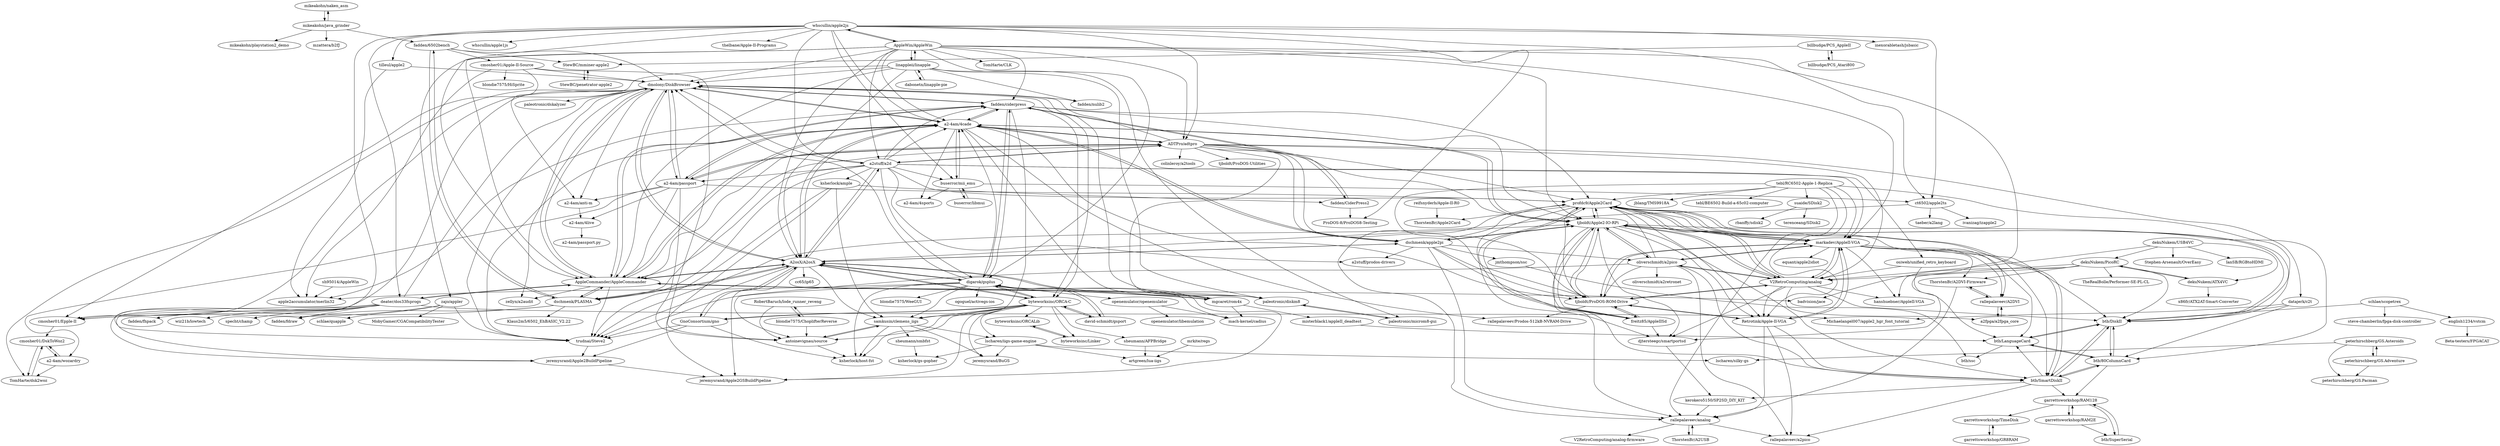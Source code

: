 digraph G {
"mikeakohn/naken_asm" -> "mikeakohn/java_grinder"
"AppleWin/AppleWin" -> "linappleii/linapple"
"AppleWin/AppleWin" -> "whscullin/apple2js"
"AppleWin/AppleWin" -> "ADTPro/adtpro"
"AppleWin/AppleWin" -> "fadden/ciderpress"
"AppleWin/AppleWin" -> "a2-4am/4cade"
"AppleWin/AppleWin" -> "dmolony/DiskBrowser"
"AppleWin/AppleWin" -> "ct6502/apple2ts"
"AppleWin/AppleWin" -> "A2osX/A2osX"
"AppleWin/AppleWin" -> "digarok/gsplus"
"AppleWin/AppleWin" -> "a2stuff/a2d"
"AppleWin/AppleWin" -> "AppleCommander/AppleCommander"
"AppleWin/AppleWin" -> "tjboldt/Apple2-IO-RPi"
"AppleWin/AppleWin" -> "zajo/appler"
"AppleWin/AppleWin" -> "TomHarte/CLK" ["e"=1]
"AppleWin/AppleWin" -> "markadev/AppleII-VGA"
"whscullin/apple2js" -> "AppleWin/AppleWin"
"whscullin/apple2js" -> "ct6502/apple2ts"
"whscullin/apple2js" -> "buserror/mii_emu"
"whscullin/apple2js" -> "trudnai/Steve2"
"whscullin/apple2js" -> "tilleul/apple2"
"whscullin/apple2js" -> "inexorabletash/jsbasic"
"whscullin/apple2js" -> "ProDOS-8/ProDOS8-Testing"
"whscullin/apple2js" -> "whscullin/apple1js"
"whscullin/apple2js" -> "a2-4am/4cade"
"whscullin/apple2js" -> "a2stuff/a2d"
"whscullin/apple2js" -> "ADTPro/adtpro"
"whscullin/apple2js" -> "badvision/jace"
"whscullin/apple2js" -> "deater/dos33fsprogs"
"whscullin/apple2js" -> "AppleCommander/AppleCommander"
"whscullin/apple2js" -> "thelbane/Apple-II-Programs"
"AppleCommander/AppleCommander" -> "dmolony/DiskBrowser"
"AppleCommander/AppleCommander" -> "paleotronic/diskm8"
"AppleCommander/AppleCommander" -> "A2osX/A2osX"
"AppleCommander/AppleCommander" -> "a2-4am/4cade"
"AppleCommander/AppleCommander" -> "fadden/ciderpress"
"AppleCommander/AppleCommander" -> "dschmenk/PLASMA"
"AppleCommander/AppleCommander" -> "mgcaret/rom4x"
"AppleCommander/AppleCommander" -> "badvision/jace"
"AppleCommander/AppleCommander" -> "deater/dos33fsprogs"
"AppleCommander/AppleCommander" -> "zellyn/a2audit"
"AppleCommander/AppleCommander" -> "trudnai/Steve2"
"a2stuff/a2d" -> "A2osX/A2osX"
"a2stuff/a2d" -> "a2-4am/4cade"
"a2stuff/a2d" -> "dmolony/DiskBrowser"
"a2stuff/a2d" -> "AppleCommander/AppleCommander"
"a2stuff/a2d" -> "ADTPro/adtpro"
"a2stuff/a2d" -> "a2stuff/prodos-drivers"
"a2stuff/a2d" -> "digarok/gsplus"
"a2stuff/a2d" -> "a2-4am/passport"
"a2stuff/a2d" -> "dschmenk/PLASMA"
"a2stuff/a2d" -> "fadden/ciderpress"
"a2stuff/a2d" -> "buserror/mii_emu"
"a2stuff/a2d" -> "osiweb/unified_retro_keyboard"
"a2stuff/a2d" -> "profdc9/Apple2Card"
"a2stuff/a2d" -> "markadev/AppleII-VGA"
"a2stuff/a2d" -> "ksherlock/ample"
"dschmenk/apple2pi" -> "tjboldt/Apple2-IO-RPi"
"dschmenk/apple2pi" -> "profdc9/Apple2Card"
"dschmenk/apple2pi" -> "oliverschmidt/a2pico"
"dschmenk/apple2pi" -> "tjboldt/ProDOS-ROM-Drive"
"dschmenk/apple2pi" -> "jmthompson/ssc"
"dschmenk/apple2pi" -> "A2osX/A2osX"
"dschmenk/apple2pi" -> "rallepalaveev/analog"
"dschmenk/apple2pi" -> "a2-4am/4cade"
"dschmenk/apple2pi" -> "btb/SmartDiskII"
"dschmenk/apple2pi" -> "a2stuff/prodos-drivers"
"a2-4am/4cade" -> "a2-4am/4sports"
"a2-4am/4cade" -> "a2-4am/passport"
"a2-4am/4cade" -> "tjboldt/ProDOS-ROM-Drive"
"a2-4am/4cade" -> "A2osX/A2osX"
"a2-4am/4cade" -> "tjboldt/Apple2-IO-RPi"
"a2-4am/4cade" -> "AppleCommander/AppleCommander"
"a2-4am/4cade" -> "paleotronic/diskm8"
"a2-4am/4cade" -> "dmolony/DiskBrowser"
"a2-4am/4cade" -> "buserror/mii_emu"
"a2-4am/4cade" -> "ADTPro/adtpro"
"a2-4am/4cade" -> "trudnai/Steve2"
"a2-4am/4cade" -> "dschmenk/apple2pi"
"a2-4am/4cade" -> "rallepalaveev/Prodos-512kB-NVRAM-Drive"
"a2-4am/4cade" -> "fadden/ciderpress"
"a2-4am/wozardry" -> "cmosher01/DskToWoz2"
"a2-4am/wozardry" -> "TomHarte/dsk2woz"
"cmosher01/DskToWoz2" -> "TomHarte/dsk2woz"
"cmosher01/DskToWoz2" -> "a2-4am/wozardry"
"a2-4am/anti-m" -> "a2-4am/4live"
"byteworksinc/ORCA-C" -> "byteworksinc/ORCALib"
"byteworksinc/ORCA-C" -> "samkusin/clemens_iigs"
"byteworksinc/ORCA-C" -> "sheumann/AFPBridge"
"byteworksinc/ORCA-C" -> "byteworksinc/Linker"
"byteworksinc/ORCA-C" -> "jeremysrand/BuGS"
"byteworksinc/ORCA-C" -> "digarok/gsplus"
"byteworksinc/ORCA-C" -> "antoinevignau/source"
"byteworksinc/ORCA-C" -> "lscharen/iigs-game-engine"
"byteworksinc/ORCA-C" -> "GnoConsortium/gno"
"byteworksinc/ORCA-C" -> "A2osX/A2osX"
"byteworksinc/ORCA-C" -> "jeremysrand/Apple2GSBuildPipeline"
"byteworksinc/ORCA-C" -> "ksherlock/host-fst"
"byteworksinc/ORCA-C" -> "david-schmidt/gsport"
"byteworksinc/Linker" -> "byteworksinc/ORCALib"
"mikeakohn/java_grinder" -> "mikeakohn/naken_asm"
"mikeakohn/java_grinder" -> "fadden/6502bench"
"mikeakohn/java_grinder" -> "mzattera/b2fJ"
"mikeakohn/java_grinder" -> "mikeakohn/playstation2_demo"
"ADTPro/adtpro" -> "a2-4am/4cade"
"ADTPro/adtpro" -> "tjboldt/ProDOS-ROM-Drive"
"ADTPro/adtpro" -> "a2-4am/passport"
"ADTPro/adtpro" -> "dmolony/DiskBrowser"
"ADTPro/adtpro" -> "dschmenk/apple2pi"
"ADTPro/adtpro" -> "profdc9/Apple2Card"
"ADTPro/adtpro" -> "mgcaret/rom4x"
"ADTPro/adtpro" -> "tjboldt/Apple2-IO-RPi"
"ADTPro/adtpro" -> "dschmenk/PLASMA"
"ADTPro/adtpro" -> "AppleCommander/AppleCommander"
"ADTPro/adtpro" -> "V2RetroComputing/analog"
"ADTPro/adtpro" -> "datajerk/c2t"
"ADTPro/adtpro" -> "colinleroy/a2tools"
"ADTPro/adtpro" -> "tjboldt/ProDOS-Utilities"
"ADTPro/adtpro" -> "a2stuff/a2d"
"paleotronic/diskm8" -> "paleotronic/microm8-gui"
"fadden/6502bench" -> "dmolony/DiskBrowser"
"fadden/6502bench" -> "dschmenk/PLASMA"
"fadden/6502bench" -> "StewBC/mminer-apple2"
"fadden/6502bench" -> "cmosher01/Apple-II-Source"
"paleotronic/microm8-gui" -> "paleotronic/diskm8"
"tjboldt/ProDOS-ROM-Drive" -> "V2RetroComputing/analog"
"tjboldt/ProDOS-ROM-Drive" -> "Retrotink/Apple-II-VGA"
"tjboldt/ProDOS-ROM-Drive" -> "freitz85/AppleIISd"
"tjboldt/ProDOS-ROM-Drive" -> "tjboldt/Apple2-IO-RPi"
"tjboldt/ProDOS-ROM-Drive" -> "markadev/AppleII-VGA"
"tjboldt/ProDOS-ROM-Drive" -> "profdc9/Apple2Card"
"tjboldt/ProDOS-ROM-Drive" -> "rallepalaveev/Prodos-512kB-NVRAM-Drive"
"david-schmidt/gsport" -> "digarok/gsplus"
"david-schmidt/gsport" -> "byteworksinc/ORCA-C"
"TomHarte/dsk2woz" -> "cmosher01/DskToWoz2"
"garrettsworkshop/TimeDisk" -> "garrettsworkshop/GR8RAM"
"byteworksinc/ORCALib" -> "byteworksinc/Linker"
"mrkite/regs" -> "artgreen/lua-iigs"
"garrettsworkshop/GR8RAM" -> "garrettsworkshop/TimeDisk"
"trudnai/Steve2" -> "jeremysrand/Apple2BuildPipeline"
"tilleul/apple2" -> "dmolony/DiskBrowser"
"tilleul/apple2" -> "apple2accumulator/merlin32"
"schlae/scopetrex" -> "steve-chamberlin/fpga-disk-controller"
"schlae/scopetrex" -> "btb/DiskII"
"schlae/scopetrex" -> "english1234/vstcm"
"ksherlock/ample" -> "fadden/CiderPress2"
"ksherlock/ample" -> "trudnai/Steve2"
"ksherlock/ample" -> "samkusin/clemens_iigs"
"ksherlock/ample" -> "jeremysrand/Apple2GSBuildPipeline"
"openemulator/openemulator" -> "mach-kernel/cadius"
"openemulator/openemulator" -> "openemulator/libemulation"
"dschmenk/PLASMA" -> "A2osX/A2osX"
"dschmenk/PLASMA" -> "AppleCommander/AppleCommander"
"dschmenk/PLASMA" -> "fadden/6502bench"
"dschmenk/PLASMA" -> "Klaus2m5/6502_EhBASIC_V2.22" ["e"=1]
"dschmenk/PLASMA" -> "cmosher01/Epple-II"
"dschmenk/PLASMA" -> "fadden/fdraw"
"datajerk/c2t" -> "Michaelangel007/apple2_hgr_font_tutorial"
"datajerk/c2t" -> "btb/80ColumnCard"
"datajerk/c2t" -> "btb/DiskII"
"garrettsworkshop/RAM2E" -> "garrettsworkshop/RAM128"
"garrettsworkshop/RAM2E" -> "btb/SuperSerial"
"garrettsworkshop/RAM128" -> "btb/SuperSerial"
"garrettsworkshop/RAM128" -> "garrettsworkshop/RAM2E"
"garrettsworkshop/RAM128" -> "garrettsworkshop/TimeDisk"
"fadden/ciderpress" -> "fadden/CiderPress2"
"fadden/ciderpress" -> "AppleCommander/AppleCommander"
"fadden/ciderpress" -> "dmolony/DiskBrowser"
"fadden/ciderpress" -> "apple2accumulator/merlin32"
"fadden/ciderpress" -> "byteworksinc/ORCA-C"
"fadden/ciderpress" -> "digarok/gsplus"
"fadden/ciderpress" -> "samkusin/clemens_iigs"
"fadden/ciderpress" -> "a2-4am/4cade"
"fadden/ciderpress" -> "profdc9/Apple2Card"
"fadden/ciderpress" -> "tjboldt/Apple2-IO-RPi"
"jeremysrand/Apple2BuildPipeline" -> "jeremysrand/Apple2GSBuildPipeline"
"osiweb/unified_retro_keyboard" -> "V2RetroComputing/analog"
"osiweb/unified_retro_keyboard" -> "btb/LanguageCard"
"StewBC/penetrator-apple2" -> "StewBC/mminer-apple2"
"StewBC/mminer-apple2" -> "StewBC/penetrator-apple2"
"tjboldt/Apple2-IO-RPi" -> "profdc9/Apple2Card"
"tjboldt/Apple2-IO-RPi" -> "tjboldt/ProDOS-ROM-Drive"
"tjboldt/Apple2-IO-RPi" -> "dschmenk/apple2pi"
"tjboldt/Apple2-IO-RPi" -> "V2RetroComputing/analog"
"tjboldt/Apple2-IO-RPi" -> "markadev/AppleII-VGA"
"tjboldt/Apple2-IO-RPi" -> "freitz85/AppleIISd"
"tjboldt/Apple2-IO-RPi" -> "oliverschmidt/a2pico"
"tjboldt/Apple2-IO-RPi" -> "btb/SmartDiskII"
"tjboldt/Apple2-IO-RPi" -> "Retrotink/Apple-II-VGA"
"tjboldt/Apple2-IO-RPi" -> "djtersteegc/smartportsd"
"tjboldt/Apple2-IO-RPi" -> "a2-4am/4cade"
"tjboldt/Apple2-IO-RPi" -> "btb/80ColumnCard"
"tjboldt/Apple2-IO-RPi" -> "rallepalaveev/analog"
"dmolony/DiskBrowser" -> "a2-4am/anti-m"
"dmolony/DiskBrowser" -> "AppleCommander/AppleCommander"
"dmolony/DiskBrowser" -> "TomHarte/dsk2woz"
"dmolony/DiskBrowser" -> "fadden/ciderpress"
"dmolony/DiskBrowser" -> "cmosher01/Epple-II"
"dmolony/DiskBrowser" -> "a2-4am/passport"
"dmolony/DiskBrowser" -> "a2-4am/4cade"
"dmolony/DiskBrowser" -> "paleotronic/diskm8"
"dmolony/DiskBrowser" -> "paleotronic/dskalyzer"
"dmolony/DiskBrowser" -> "A2osX/A2osX"
"dmolony/DiskBrowser" -> "byteworksinc/ORCA-C"
"dmolony/DiskBrowser" -> "fadden/nulib2"
"dmolony/DiskBrowser" -> "jeremysrand/Apple2BuildPipeline"
"dmolony/DiskBrowser" -> "zellyn/a2audit"
"dmolony/DiskBrowser" -> "trudnai/Steve2"
"antoinevignau/source" -> "samkusin/clemens_iigs"
"antoinevignau/source" -> "ksherlock/host-fst"
"cmosher01/Apple-II-Source" -> "antoinevignau/source"
"cmosher01/Apple-II-Source" -> "a2-4am/anti-m"
"cmosher01/Apple-II-Source" -> "apple2accumulator/merlin32"
"cmosher01/Apple-II-Source" -> "blondie7575/HiSprite"
"cmosher01/Apple-II-Source" -> "dmolony/DiskBrowser"
"A2osX/A2osX" -> "AppleCommander/AppleCommander"
"A2osX/A2osX" -> "a2-4am/4cade"
"A2osX/A2osX" -> "byteworksinc/ORCA-C"
"A2osX/A2osX" -> "dschmenk/PLASMA"
"A2osX/A2osX" -> "mgcaret/rom4x"
"A2osX/A2osX" -> "jeremysrand/Apple2GSBuildPipeline"
"A2osX/A2osX" -> "dmolony/DiskBrowser"
"A2osX/A2osX" -> "digarok/gsplus"
"A2osX/A2osX" -> "tjboldt/Apple2-IO-RPi"
"A2osX/A2osX" -> "GnoConsortium/gno"
"A2osX/A2osX" -> "samkusin/clemens_iigs"
"A2osX/A2osX" -> "cc65/ip65" ["e"=1]
"A2osX/A2osX" -> "trudnai/Steve2"
"A2osX/A2osX" -> "dschmenk/apple2pi"
"A2osX/A2osX" -> "a2stuff/a2d"
"jmthompson/ssc" -> "btb/ssc"
"suaide/SDisk2" -> "rbanffy/sdisk2"
"suaide/SDisk2" -> "terenceang/SDisk2"
"oliverschmidt/a2pico" -> "oliverschmidt/a2retronet"
"oliverschmidt/a2pico" -> "btb/SmartDiskII"
"oliverschmidt/a2pico" -> "V2RetroComputing/analog"
"oliverschmidt/a2pico" -> "tjboldt/Apple2-IO-RPi"
"oliverschmidt/a2pico" -> "tjboldt/ProDOS-ROM-Drive"
"oliverschmidt/a2pico" -> "markadev/AppleII-VGA"
"oliverschmidt/a2pico" -> "profdc9/Apple2Card"
"oliverschmidt/a2pico" -> "rallepalaveev/a2pico"
"oliverschmidt/a2pico" -> "trudnai/Steve2"
"djtersteegc/smartportsd" -> "kerokero5150/SP2SD_DIY_KIT"
"peterhirschberg/GS.Asteroids" -> "peterhirschberg/GS.Adventure"
"peterhirschberg/GS.Asteroids" -> "peterhirschberg/GS.Pacman"
"peterhirschberg/GS.Asteroids" -> "lscharen/silky-gs"
"samkusin/clemens_iigs" -> "antoinevignau/source"
"samkusin/clemens_iigs" -> "jeremysrand/BuGS"
"samkusin/clemens_iigs" -> "lscharen/iigs-game-engine"
"samkusin/clemens_iigs" -> "ksherlock/host-fst"
"samkusin/clemens_iigs" -> "sheumann/smbfst"
"peterhirschberg/GS.Adventure" -> "peterhirschberg/GS.Asteroids"
"peterhirschberg/GS.Adventure" -> "peterhirschberg/GS.Pacman"
"zajo/appler" -> "trudnai/Steve2"
"zajo/appler" -> "MobyGamer/CGACompatibilityTester" ["e"=1]
"zajo/appler" -> "cmosher01/Epple-II"
"zajo/appler" -> "schlae/quapple" ["e"=1]
"markadev/AppleII-VGA" -> "V2RetroComputing/analog"
"markadev/AppleII-VGA" -> "Retrotink/Apple-II-VGA"
"markadev/AppleII-VGA" -> "profdc9/Apple2Card"
"markadev/AppleII-VGA" -> "tjboldt/ProDOS-ROM-Drive"
"markadev/AppleII-VGA" -> "tjboldt/Apple2-IO-RPi"
"markadev/AppleII-VGA" -> "rallepalaveev/A2DVI"
"markadev/AppleII-VGA" -> "btb/DiskII"
"markadev/AppleII-VGA" -> "oliverschmidt/a2pico"
"markadev/AppleII-VGA" -> "btb/SmartDiskII"
"markadev/AppleII-VGA" -> "equant/apple2idiot"
"markadev/AppleII-VGA" -> "hanshuebner/AppleII-VGA"
"markadev/AppleII-VGA" -> "ThorstenBr/A2DVI-Firmware"
"markadev/AppleII-VGA" -> "btb/LanguageCard"
"digarok/gsplus" -> "byteworksinc/ORCA-C"
"digarok/gsplus" -> "david-schmidt/gsport"
"digarok/gsplus" -> "samkusin/clemens_iigs"
"digarok/gsplus" -> "fadden/ciderpress"
"digarok/gsplus" -> "A2osX/A2osX"
"digarok/gsplus" -> "ksherlock/host-fst"
"digarok/gsplus" -> "dmolony/DiskBrowser"
"digarok/gsplus" -> "blondie7575/WeeGUI"
"digarok/gsplus" -> "ogoguel/activegs-ios" ["e"=1]
"digarok/gsplus" -> "antoinevignau/source"
"digarok/gsplus" -> "apple2accumulator/merlin32"
"digarok/gsplus" -> "a2-4am/4cade"
"digarok/gsplus" -> "openemulator/openemulator"
"digarok/gsplus" -> "mach-kernel/cadius"
"digarok/gsplus" -> "jeremysrand/Apple2GSBuildPipeline"
"sh95014/AppleWin" -> "apple2accumulator/merlin32"
"english1234/vstcm" -> "Beta-testers/FPGACAT"
"cmosher01/Epple-II" -> "cmosher01/DskToWoz2"
"profdc9/Apple2Card" -> "btb/DiskII"
"profdc9/Apple2Card" -> "btb/SmartDiskII"
"profdc9/Apple2Card" -> "rallepalaveev/analog"
"profdc9/Apple2Card" -> "ThorstenBr/Apple2Card"
"profdc9/Apple2Card" -> "freitz85/AppleIISd"
"profdc9/Apple2Card" -> "tjboldt/Apple2-IO-RPi"
"profdc9/Apple2Card" -> "V2RetroComputing/analog"
"profdc9/Apple2Card" -> "rallepalaveev/A2DVI"
"profdc9/Apple2Card" -> "Retrotink/Apple-II-VGA"
"profdc9/Apple2Card" -> "markadev/AppleII-VGA"
"profdc9/Apple2Card" -> "djtersteegc/smartportsd"
"deater/dos33fsprogs" -> "jeremysrand/Apple2BuildPipeline"
"deater/dos33fsprogs" -> "AppleCommander/AppleCommander"
"deater/dos33fsprogs" -> "Michaelangel007/apple2_hgr_font_tutorial"
"deater/dos33fsprogs" -> "dmolony/DiskBrowser"
"deater/dos33fsprogs" -> "cmosher01/Epple-II"
"deater/dos33fsprogs" -> "fadden/fdraw"
"deater/dos33fsprogs" -> "fadden/fhpack"
"deater/dos33fsprogs" -> "wiz21b/lowtech"
"deater/dos33fsprogs" -> "specht/champ"
"dekuNukem/USB4VC" -> "Stephen-Arsenault/OverEasy" ["e"=1]
"dekuNukem/USB4VC" -> "dekuNukem/ATX4VC"
"dekuNukem/USB4VC" -> "dekuNukem/PicoRC"
"dekuNukem/USB4VC" -> "IanSB/RGBtoHDMI" ["e"=1]
"dekuNukem/USB4VC" -> "V2RetroComputing/analog"
"dabonetn/linapple-pie" -> "linappleii/linapple"
"ct6502/apple2ts" -> "trudnai/Steve2"
"ct6502/apple2ts" -> "ivanizag/izapple2"
"ct6502/apple2ts" -> "taeber/a2lang"
"V2RetroComputing/analog" -> "markadev/AppleII-VGA"
"V2RetroComputing/analog" -> "tjboldt/ProDOS-ROM-Drive"
"V2RetroComputing/analog" -> "profdc9/Apple2Card"
"V2RetroComputing/analog" -> "Retrotink/Apple-II-VGA"
"V2RetroComputing/analog" -> "tjboldt/Apple2-IO-RPi"
"V2RetroComputing/analog" -> "hanshuebner/AppleII-VGA"
"V2RetroComputing/analog" -> "oliverschmidt/a2pico"
"V2RetroComputing/analog" -> "djtersteegc/smartportsd"
"V2RetroComputing/analog" -> "a2fpga/a2fpga_core"
"V2RetroComputing/analog" -> "btb/DiskII"
"RobertBaruch/lode_runner_reveng" -> "blondie7575/ChoplifterReverse"
"RobertBaruch/lode_runner_reveng" -> "antoinevignau/source"
"dekuNukem/PicoRC" -> "dekuNukem/ATX4VC"
"dekuNukem/PicoRC" -> "V2RetroComputing/analog"
"dekuNukem/PicoRC" -> "TheRealBolle/Performer-SE-PL-CL" ["e"=1]
"dekuNukem/PicoRC" -> "hanshuebner/AppleII-VGA"
"dekuNukem/PicoRC" -> "djtersteegc/smartportsd"
"dekuNukem/PicoRC" -> "btb/DiskII"
"dekuNukem/PicoRC" -> "ThorstenBr/A2DVI-Firmware"
"btb/DiskII" -> "btb/SmartDiskII"
"btb/DiskII" -> "btb/80ColumnCard"
"btb/DiskII" -> "btb/LanguageCard"
"btb/DiskII" -> "profdc9/Apple2Card"
"dekuNukem/ATX4VC" -> "dekuNukem/PicoRC"
"dekuNukem/ATX4VC" -> "x86fr/ATX2AT-Smart-Converter" ["e"=1]
"GnoConsortium/gno" -> "byteworksinc/ORCA-C"
"GnoConsortium/gno" -> "A2osX/A2osX"
"GnoConsortium/gno" -> "trudnai/Steve2"
"GnoConsortium/gno" -> "ksherlock/host-fst"
"GnoConsortium/gno" -> "jeremysrand/Apple2BuildPipeline"
"btb/80ColumnCard" -> "btb/LanguageCard"
"btb/80ColumnCard" -> "btb/DiskII"
"btb/80ColumnCard" -> "garrettsworkshop/RAM128"
"btb/80ColumnCard" -> "btb/SmartDiskII"
"btb/LanguageCard" -> "btb/80ColumnCard"
"btb/LanguageCard" -> "btb/DiskII"
"btb/LanguageCard" -> "btb/ssc"
"fadden/CiderPress2" -> "fadden/ciderpress"
"fadden/CiderPress2" -> "ProDOS-8/ProDOS8-Testing"
"misterblack1/appleII_deadtest" -> "btb/LanguageCard"
"btb/SmartDiskII" -> "btb/DiskII"
"btb/SmartDiskII" -> "profdc9/Apple2Card"
"btb/SmartDiskII" -> "rallepalaveev/a2pico"
"btb/SmartDiskII" -> "btb/80ColumnCard"
"btb/SmartDiskII" -> "garrettsworkshop/RAM128"
"btb/SmartDiskII" -> "kerokero5150/SP2SD_DIY_KIT"
"btb/SmartDiskII" -> "btb/LanguageCard"
"Retrotink/Apple-II-VGA" -> "rallepalaveev/analog"
"Retrotink/Apple-II-VGA" -> "rallepalaveev/a2pico"
"Retrotink/Apple-II-VGA" -> "markadev/AppleII-VGA"
"Retrotink/Apple-II-VGA" -> "tjboldt/ProDOS-ROM-Drive"
"Retrotink/Apple-II-VGA" -> "btb/SmartDiskII"
"kerokero5150/SP2SD_DIY_KIT" -> "rallepalaveev/analog"
"rallepalaveev/analog" -> "V2RetroComputing/analog-firmware"
"rallepalaveev/analog" -> "ThorstenBr/A2USB"
"rallepalaveev/analog" -> "rallepalaveev/a2pico"
"buserror/mii_emu" -> "a2-4am/4cade"
"buserror/mii_emu" -> "ct6502/apple2ts"
"buserror/mii_emu" -> "buserror/libmui"
"buserror/mii_emu" -> "a2-4am/4sports"
"a2-4am/4live" -> "a2-4am/passport.py"
"a2-4am/passport" -> "a2-4am/anti-m"
"a2-4am/passport" -> "a2-4am/4cade"
"a2-4am/passport" -> "dmolony/DiskBrowser"
"a2-4am/passport" -> "a2-4am/4live"
"a2-4am/passport" -> "AppleCommander/AppleCommander"
"a2-4am/passport" -> "a2-4am/wozardry"
"a2-4am/passport" -> "ADTPro/adtpro"
"a2-4am/passport" -> "antoinevignau/source"
"a2-4am/passport" -> "profdc9/Apple2Card"
"a2fpga/a2fpga_core" -> "rallepalaveev/A2DVI"
"buserror/libmui" -> "buserror/mii_emu"
"btb/SuperSerial" -> "garrettsworkshop/RAM128"
"mgcaret/rom4x" -> "mach-kernel/cadius"
"mgcaret/rom4x" -> "A2osX/A2osX"
"mgcaret/rom4x" -> "AppleCommander/AppleCommander"
"mgcaret/rom4x" -> "misterblack1/appleII_deadtest"
"blondie7575/ChoplifterReverse" -> "RobertBaruch/lode_runner_reveng"
"blondie7575/ChoplifterReverse" -> "antoinevignau/source"
"rallepalaveev/A2DVI" -> "ThorstenBr/A2DVI-Firmware"
"rallepalaveev/A2DVI" -> "a2fpga/a2fpga_core"
"lscharen/iigs-game-engine" -> "lscharen/silky-gs"
"lscharen/iigs-game-engine" -> "ksherlock/gs-gopher"
"lscharen/iigs-game-engine" -> "artgreen/lua-iigs"
"lscharen/iigs-game-engine" -> "jeremysrand/BuGS"
"freitz85/AppleIISd" -> "profdc9/Apple2Card"
"freitz85/AppleIISd" -> "tjboldt/ProDOS-ROM-Drive"
"freitz85/AppleIISd" -> "djtersteegc/smartportsd"
"freitz85/AppleIISd" -> "tjboldt/Apple2-IO-RPi"
"ThorstenBr/A2USB" -> "rallepalaveev/analog"
"reifsnyderb/Apple-II-R0" -> "ThorstenBr/Apple2Card"
"sheumann/smbfst" -> "ksherlock/gs-gopher"
"linappleii/linapple" -> "dabonetn/linapple-pie"
"linappleii/linapple" -> "AppleCommander/AppleCommander"
"linappleii/linapple" -> "cmosher01/Epple-II"
"linappleii/linapple" -> "dmolony/DiskBrowser"
"linappleii/linapple" -> "paleotronic/microm8-gui"
"linappleii/linapple" -> "paleotronic/diskm8"
"linappleii/linapple" -> "AppleWin/AppleWin"
"linappleii/linapple" -> "fadden/nulib2"
"linappleii/linapple" -> "A2osX/A2osX"
"sheumann/AFPBridge" -> "artgreen/lua-iigs"
"billbudge/PCS_Atari800" -> "billbudge/PCS_AppleII"
"ThorstenBr/A2DVI-Firmware" -> "rallepalaveev/A2DVI"
"ThorstenBr/A2DVI-Firmware" -> "rallepalaveev/analog"
"billbudge/PCS_AppleII" -> "billbudge/PCS_Atari800"
"billbudge/PCS_AppleII" -> "StewBC/mminer-apple2"
"tebl/RC6502-Apple-1-Replica" -> "Retrotink/Apple-II-VGA"
"tebl/RC6502-Apple-1-Replica" -> "tjboldt/ProDOS-ROM-Drive"
"tebl/RC6502-Apple-1-Replica" -> "markadev/AppleII-VGA"
"tebl/RC6502-Apple-1-Replica" -> "jblang/TMS9918A" ["e"=1]
"tebl/RC6502-Apple-1-Replica" -> "suaide/SDisk2"
"tebl/RC6502-Apple-1-Replica" -> "tebl/BE6502-Build-a-65c02-computer" ["e"=1]
"tebl/RC6502-Apple-1-Replica" -> "rallepalaveev/analog"
"tebl/RC6502-Apple-1-Replica" -> "btb/DiskII"
"tebl/RC6502-Apple-1-Replica" -> "profdc9/Apple2Card"
"mikeakohn/naken_asm" ["l"="-20.296,-46.458"]
"mikeakohn/java_grinder" ["l"="-20.333,-46.451"]
"AppleWin/AppleWin" ["l"="-20.533,-46.393"]
"linappleii/linapple" ["l"="-20.507,-46.423"]
"whscullin/apple2js" ["l"="-20.547,-46.411"]
"ADTPro/adtpro" ["l"="-20.51,-46.361"]
"fadden/ciderpress" ["l"="-20.507,-46.374"]
"a2-4am/4cade" ["l"="-20.526,-46.38"]
"dmolony/DiskBrowser" ["l"="-20.49,-46.399"]
"ct6502/apple2ts" ["l"="-20.577,-46.417"]
"A2osX/A2osX" ["l"="-20.5,-46.38"]
"digarok/gsplus" ["l"="-20.486,-46.377"]
"a2stuff/a2d" ["l"="-20.526,-46.369"]
"AppleCommander/AppleCommander" ["l"="-20.507,-46.396"]
"tjboldt/Apple2-IO-RPi" ["l"="-20.526,-46.341"]
"zajo/appler" ["l"="-20.533,-46.436"]
"TomHarte/CLK" ["l"="-20.987,-46.151"]
"markadev/AppleII-VGA" ["l"="-20.541,-46.328"]
"buserror/mii_emu" ["l"="-20.571,-46.404"]
"trudnai/Steve2" ["l"="-20.517,-46.401"]
"tilleul/apple2" ["l"="-20.507,-46.436"]
"inexorabletash/jsbasic" ["l"="-20.617,-46.413"]
"ProDOS-8/ProDOS8-Testing" ["l"="-20.582,-46.395"]
"whscullin/apple1js" ["l"="-20.567,-46.445"]
"badvision/jace" ["l"="-20.551,-46.428"]
"deater/dos33fsprogs" ["l"="-20.466,-46.415"]
"thelbane/Apple-II-Programs" ["l"="-20.573,-46.434"]
"paleotronic/diskm8" ["l"="-20.523,-46.419"]
"dschmenk/PLASMA" ["l"="-20.465,-46.395"]
"mgcaret/rom4x" ["l"="-20.54,-46.374"]
"zellyn/a2audit" ["l"="-20.493,-46.416"]
"a2stuff/prodos-drivers" ["l"="-20.558,-46.351"]
"a2-4am/passport" ["l"="-20.513,-46.386"]
"osiweb/unified_retro_keyboard" ["l"="-20.567,-46.336"]
"profdc9/Apple2Card" ["l"="-20.526,-46.329"]
"ksherlock/ample" ["l"="-20.492,-46.389"]
"dschmenk/apple2pi" ["l"="-20.53,-46.35"]
"oliverschmidt/a2pico" ["l"="-20.512,-46.339"]
"tjboldt/ProDOS-ROM-Drive" ["l"="-20.514,-46.332"]
"jmthompson/ssc" ["l"="-20.588,-46.338"]
"rallepalaveev/analog" ["l"="-20.51,-46.31"]
"btb/SmartDiskII" ["l"="-20.541,-46.318"]
"a2-4am/4sports" ["l"="-20.57,-46.389"]
"rallepalaveev/Prodos-512kB-NVRAM-Drive" ["l"="-20.505,-46.35"]
"a2-4am/wozardry" ["l"="-20.489,-46.436"]
"cmosher01/DskToWoz2" ["l"="-20.48,-46.447"]
"TomHarte/dsk2woz" ["l"="-20.472,-46.436"]
"a2-4am/anti-m" ["l"="-20.503,-46.408"]
"a2-4am/4live" ["l"="-20.55,-46.4"]
"byteworksinc/ORCA-C" ["l"="-20.462,-46.37"]
"byteworksinc/ORCALib" ["l"="-20.414,-46.37"]
"samkusin/clemens_iigs" ["l"="-20.473,-46.359"]
"sheumann/AFPBridge" ["l"="-20.422,-46.351"]
"byteworksinc/Linker" ["l"="-20.424,-46.362"]
"jeremysrand/BuGS" ["l"="-20.449,-46.352"]
"antoinevignau/source" ["l"="-20.495,-46.366"]
"lscharen/iigs-game-engine" ["l"="-20.463,-46.344"]
"GnoConsortium/gno" ["l"="-20.465,-46.383"]
"jeremysrand/Apple2GSBuildPipeline" ["l"="-20.475,-46.387"]
"ksherlock/host-fst" ["l"="-20.473,-46.368"]
"david-schmidt/gsport" ["l"="-20.444,-46.375"]
"fadden/6502bench" ["l"="-20.41,-46.41"]
"mzattera/b2fJ" ["l"="-20.319,-46.476"]
"mikeakohn/playstation2_demo" ["l"="-20.34,-46.47"]
"V2RetroComputing/analog" ["l"="-20.531,-46.315"]
"datajerk/c2t" ["l"="-20.496,-46.335"]
"colinleroy/a2tools" ["l"="-20.465,-46.333"]
"tjboldt/ProDOS-Utilities" ["l"="-20.483,-46.347"]
"paleotronic/microm8-gui" ["l"="-20.523,-46.446"]
"StewBC/mminer-apple2" ["l"="-20.349,-46.405"]
"cmosher01/Apple-II-Source" ["l"="-20.449,-46.404"]
"Retrotink/Apple-II-VGA" ["l"="-20.517,-46.318"]
"freitz85/AppleIISd" ["l"="-20.503,-46.323"]
"garrettsworkshop/TimeDisk" ["l"="-20.594,-46.263"]
"garrettsworkshop/GR8RAM" ["l"="-20.601,-46.25"]
"mrkite/regs" ["l"="-20.398,-46.328"]
"artgreen/lua-iigs" ["l"="-20.421,-46.336"]
"jeremysrand/Apple2BuildPipeline" ["l"="-20.476,-46.403"]
"apple2accumulator/merlin32" ["l"="-20.479,-46.413"]
"schlae/scopetrex" ["l"="-20.629,-46.271"]
"steve-chamberlin/fpga-disk-controller" ["l"="-20.643,-46.25"]
"btb/DiskII" ["l"="-20.551,-46.309"]
"english1234/vstcm" ["l"="-20.668,-46.258"]
"fadden/CiderPress2" ["l"="-20.547,-46.384"]
"openemulator/openemulator" ["l"="-20.581,-46.376"]
"mach-kernel/cadius" ["l"="-20.556,-46.374"]
"openemulator/libemulation" ["l"="-20.619,-46.377"]
"Klaus2m5/6502_EhBASIC_V2.22" ["l"="-20.972,-46.095"]
"cmosher01/Epple-II" ["l"="-20.488,-46.426"]
"fadden/fdraw" ["l"="-20.435,-46.414"]
"Michaelangel007/apple2_hgr_font_tutorial" ["l"="-20.449,-46.364"]
"btb/80ColumnCard" ["l"="-20.556,-46.319"]
"garrettsworkshop/RAM2E" ["l"="-20.592,-46.278"]
"garrettsworkshop/RAM128" ["l"="-20.58,-46.291"]
"btb/SuperSerial" ["l"="-20.6,-46.287"]
"btb/LanguageCard" ["l"="-20.571,-46.322"]
"StewBC/penetrator-apple2" ["l"="-20.33,-46.404"]
"djtersteegc/smartportsd" ["l"="-20.526,-46.305"]
"paleotronic/dskalyzer" ["l"="-20.452,-46.425"]
"fadden/nulib2" ["l"="-20.475,-46.427"]
"blondie7575/HiSprite" ["l"="-20.418,-46.421"]
"cc65/ip65" ["l"="-21.084,-46.077"]
"btb/ssc" ["l"="-20.6,-46.324"]
"suaide/SDisk2" ["l"="-20.479,-46.263"]
"rbanffy/sdisk2" ["l"="-20.476,-46.246"]
"terenceang/SDisk2" ["l"="-20.458,-46.249"]
"oliverschmidt/a2retronet" ["l"="-20.479,-46.321"]
"rallepalaveev/a2pico" ["l"="-20.5,-46.315"]
"kerokero5150/SP2SD_DIY_KIT" ["l"="-20.517,-46.292"]
"peterhirschberg/GS.Asteroids" ["l"="-20.615,-46.334"]
"peterhirschberg/GS.Adventure" ["l"="-20.638,-46.336"]
"peterhirschberg/GS.Pacman" ["l"="-20.643,-46.326"]
"lscharen/silky-gs" ["l"="-20.548,-46.339"]
"sheumann/smbfst" ["l"="-20.441,-46.341"]
"MobyGamer/CGACompatibilityTester" ["l"="-20.096,-46.909"]
"schlae/quapple" ["l"="-20.292,-46.938"]
"rallepalaveev/A2DVI" ["l"="-20.546,-46.299"]
"equant/apple2idiot" ["l"="-20.592,-46.309"]
"hanshuebner/AppleII-VGA" ["l"="-20.561,-46.302"]
"ThorstenBr/A2DVI-Firmware" ["l"="-20.533,-46.294"]
"blondie7575/WeeGUI" ["l"="-20.429,-46.383"]
"ogoguel/activegs-ios" ["l"="39.98,-21.69"]
"sh95014/AppleWin" ["l"="-20.459,-46.449"]
"Beta-testers/FPGACAT" ["l"="-20.687,-46.25"]
"ThorstenBr/Apple2Card" ["l"="-20.475,-46.304"]
"fadden/fhpack" ["l"="-20.431,-46.431"]
"wiz21b/lowtech" ["l"="-20.446,-46.437"]
"specht/champ" ["l"="-20.434,-46.443"]
"dekuNukem/USB4VC" ["l"="-20.534,-46.265"]
"Stephen-Arsenault/OverEasy" ["l"="-19.616,-46.602"]
"dekuNukem/ATX4VC" ["l"="-20.558,-46.259"]
"dekuNukem/PicoRC" ["l"="-20.551,-46.283"]
"IanSB/RGBtoHDMI" ["l"="-21.178,-46.61"]
"dabonetn/linapple-pie" ["l"="-20.502,-46.454"]
"ivanizag/izapple2" ["l"="-20.631,-46.429"]
"taeber/a2lang" ["l"="-20.601,-46.425"]
"a2fpga/a2fpga_core" ["l"="-20.533,-46.284"]
"RobertBaruch/lode_runner_reveng" ["l"="-20.548,-46.358"]
"blondie7575/ChoplifterReverse" ["l"="-20.568,-46.362"]
"TheRealBolle/Performer-SE-PL-CL" ["l"="-19.717,-46.622"]
"x86fr/ATX2AT-Smart-Converter" ["l"="-20.301,-46.994"]
"misterblack1/appleII_deadtest" ["l"="-20.587,-46.35"]
"V2RetroComputing/analog-firmware" ["l"="-20.49,-46.288"]
"ThorstenBr/A2USB" ["l"="-20.489,-46.298"]
"buserror/libmui" ["l"="-20.608,-46.438"]
"a2-4am/passport.py" ["l"="-20.59,-46.406"]
"ksherlock/gs-gopher" ["l"="-20.438,-46.329"]
"reifsnyderb/Apple-II-R0" ["l"="-20.451,-46.29"]
"billbudge/PCS_Atari800" ["l"="-20.278,-46.397"]
"billbudge/PCS_AppleII" ["l"="-20.303,-46.4"]
"tebl/RC6502-Apple-1-Replica" ["l"="-20.507,-46.3"]
"jblang/TMS9918A" ["l"="-19.916,-45.992"]
"tebl/BE6502-Build-a-65c02-computer" ["l"="-20.868,-46.012"]
}